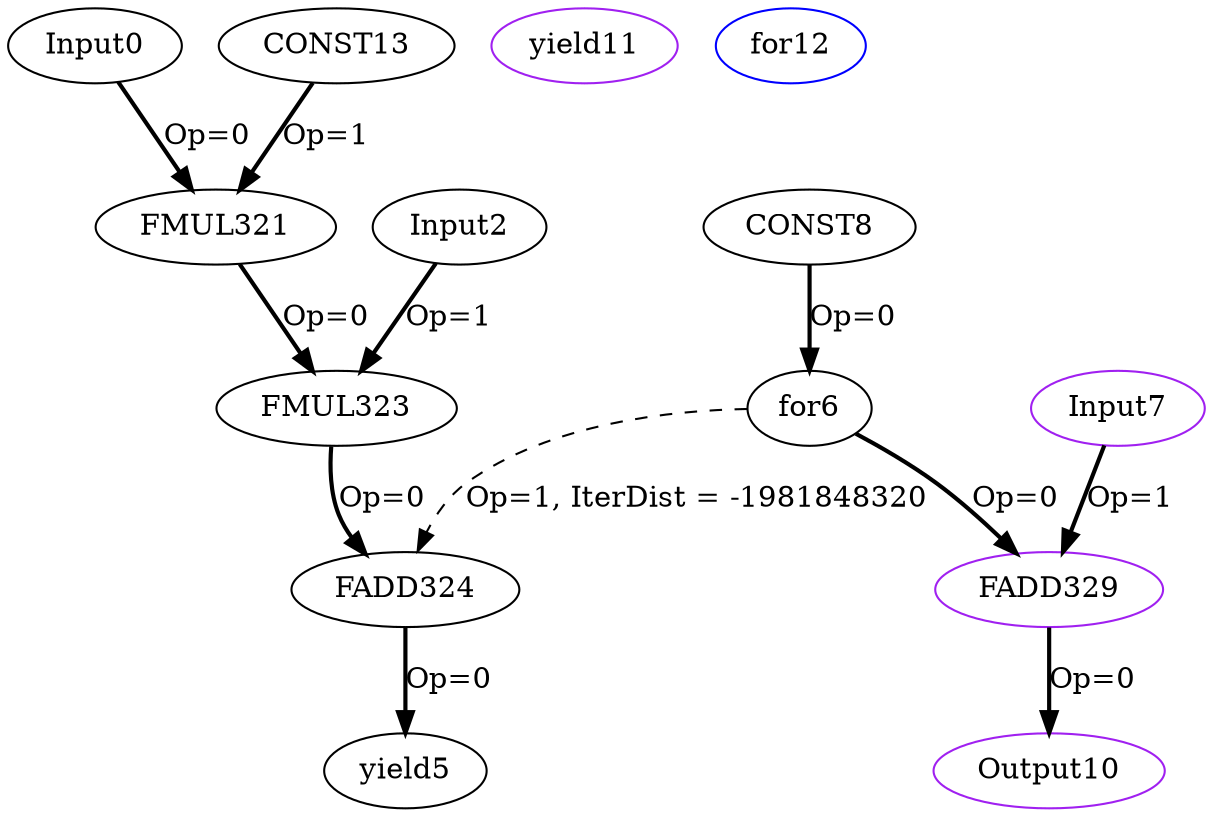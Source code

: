 Digraph G {
Input0[opcode = "Input", ref_name="kernel_gemm_1_1", size="120", offset="0,0", pattern="4,30,-116,25", color = black];
FMUL321[opcode = "FMUL32", color = black];
Input2[opcode = "Input", ref_name="kernel_gemm_1_2", size="3000", offset="0,0", pattern="100,30,-2896,25", color = black];
FMUL323[opcode = "FMUL32", color = black];
FADD324[opcode = "FADD32", color = black];
yield5[opcode = "yield", color = black];
for6[opcode = "for", color = black];
Input7[opcode = "Input", ref_name="kernel_gemm_1_0", size="100", offset="0,0", pattern="0,30,4,25", color = purple];
CONST8[opcode = "CONST", value="0x00000000", color = black];
FADD329[opcode = "FADD32", color = purple];
Output10[opcode = "Output", ref_name="kernel_gemm_1_3", size="100", offset="0,0", pattern="0,30,4,25", color = purple];
yield11[opcode = "yield", color = purple];
for12[opcode = "for", color = blue];
CONST13[opcode = "CONST", value="0x3FC00000", color = black];
Input0 -> FMUL321[color = black, style = bold, operand = 0, label = "Op=0"];
CONST13 -> FMUL321[color = black, style = bold, operand = 1, label = "Op=1"];
FMUL321 -> FMUL323[color = black, style = bold, operand = 0, label = "Op=0"];
Input2 -> FMUL323[color = black, style = bold, operand = 1, label = "Op=1"];
FMUL323 -> FADD324[color = black, style = bold, operand = 0, label = "Op=0"];
for6 -> FADD324[color = black, style = dashed, operand = 1, iterdist = -1981848320, label = "Op=1, IterDist = -1981848320"];
FADD324 -> yield5[color = black, style = bold, operand = 0, label = "Op=0"];
CONST8 -> for6[color = black, style = bold, operand = 0, label = "Op=0"];
for6 -> FADD329[color = black, style = bold, operand = 0, label = "Op=0"];
Input7 -> FADD329[color = black, style = bold, operand = 1, label = "Op=1"];
FADD329 -> Output10[color = black, style = bold, operand = 0, label = "Op=0"];
}
